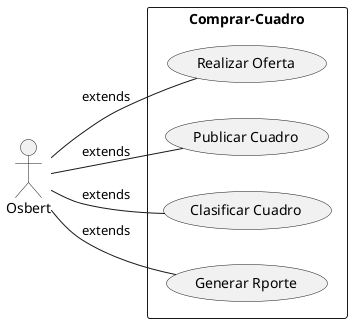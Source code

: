@startuml
left to right direction
skinparam packageStyle rectangle
actor Osbert
rectangle Comprar-Cuadro {
  Osbert -- ( Realizar Oferta) : extends
  Osbert -- ( Publicar Cuadro) : extends
  Osbert -- ( Clasificar Cuadro) : extends
  Osbert -- ( Generar Rporte) : extends
}
@enduml
